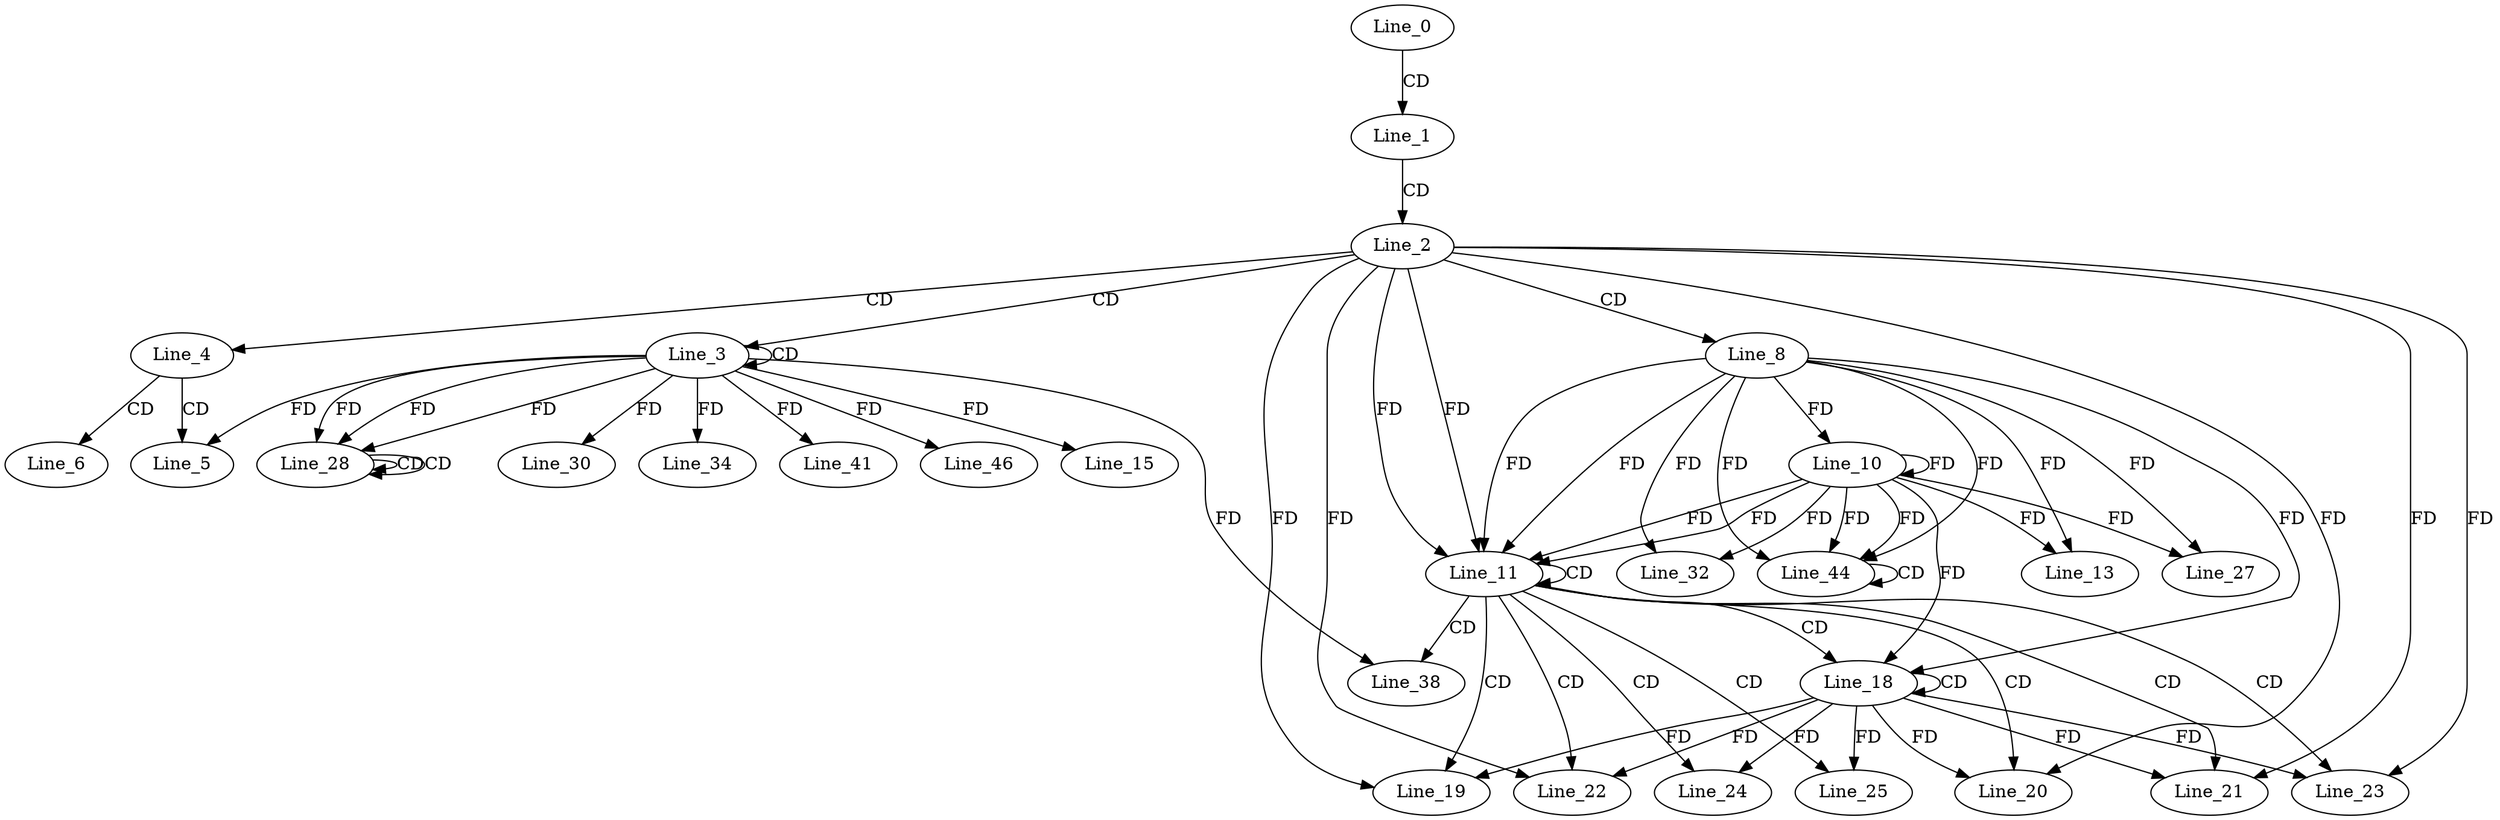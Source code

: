 digraph G {
  Line_0;
  Line_1;
  Line_2;
  Line_3;
  Line_3;
  Line_4;
  Line_5;
  Line_6;
  Line_8;
  Line_10;
  Line_10;
  Line_11;
  Line_11;
  Line_13;
  Line_15;
  Line_18;
  Line_18;
  Line_19;
  Line_20;
  Line_20;
  Line_21;
  Line_22;
  Line_23;
  Line_24;
  Line_25;
  Line_27;
  Line_28;
  Line_28;
  Line_28;
  Line_30;
  Line_32;
  Line_34;
  Line_38;
  Line_41;
  Line_44;
  Line_44;
  Line_46;
  Line_0 -> Line_1 [ label="CD" ];
  Line_1 -> Line_2 [ label="CD" ];
  Line_2 -> Line_3 [ label="CD" ];
  Line_3 -> Line_3 [ label="CD" ];
  Line_2 -> Line_4 [ label="CD" ];
  Line_4 -> Line_5 [ label="CD" ];
  Line_3 -> Line_5 [ label="FD" ];
  Line_4 -> Line_6 [ label="CD" ];
  Line_2 -> Line_8 [ label="CD" ];
  Line_8 -> Line_10 [ label="FD" ];
  Line_10 -> Line_10 [ label="FD" ];
  Line_8 -> Line_11 [ label="FD" ];
  Line_10 -> Line_11 [ label="FD" ];
  Line_2 -> Line_11 [ label="FD" ];
  Line_11 -> Line_11 [ label="CD" ];
  Line_8 -> Line_11 [ label="FD" ];
  Line_10 -> Line_11 [ label="FD" ];
  Line_2 -> Line_11 [ label="FD" ];
  Line_8 -> Line_13 [ label="FD" ];
  Line_10 -> Line_13 [ label="FD" ];
  Line_3 -> Line_15 [ label="FD" ];
  Line_11 -> Line_18 [ label="CD" ];
  Line_18 -> Line_18 [ label="CD" ];
  Line_8 -> Line_18 [ label="FD" ];
  Line_10 -> Line_18 [ label="FD" ];
  Line_11 -> Line_19 [ label="CD" ];
  Line_18 -> Line_19 [ label="FD" ];
  Line_2 -> Line_19 [ label="FD" ];
  Line_11 -> Line_20 [ label="CD" ];
  Line_18 -> Line_20 [ label="FD" ];
  Line_2 -> Line_20 [ label="FD" ];
  Line_11 -> Line_21 [ label="CD" ];
  Line_18 -> Line_21 [ label="FD" ];
  Line_2 -> Line_21 [ label="FD" ];
  Line_11 -> Line_22 [ label="CD" ];
  Line_18 -> Line_22 [ label="FD" ];
  Line_2 -> Line_22 [ label="FD" ];
  Line_11 -> Line_23 [ label="CD" ];
  Line_18 -> Line_23 [ label="FD" ];
  Line_2 -> Line_23 [ label="FD" ];
  Line_11 -> Line_24 [ label="CD" ];
  Line_18 -> Line_24 [ label="FD" ];
  Line_11 -> Line_25 [ label="CD" ];
  Line_18 -> Line_25 [ label="FD" ];
  Line_8 -> Line_27 [ label="FD" ];
  Line_10 -> Line_27 [ label="FD" ];
  Line_3 -> Line_28 [ label="FD" ];
  Line_28 -> Line_28 [ label="CD" ];
  Line_3 -> Line_28 [ label="FD" ];
  Line_28 -> Line_28 [ label="CD" ];
  Line_3 -> Line_28 [ label="FD" ];
  Line_3 -> Line_30 [ label="FD" ];
  Line_8 -> Line_32 [ label="FD" ];
  Line_10 -> Line_32 [ label="FD" ];
  Line_3 -> Line_34 [ label="FD" ];
  Line_11 -> Line_38 [ label="CD" ];
  Line_3 -> Line_38 [ label="FD" ];
  Line_3 -> Line_41 [ label="FD" ];
  Line_8 -> Line_44 [ label="FD" ];
  Line_10 -> Line_44 [ label="FD" ];
  Line_44 -> Line_44 [ label="CD" ];
  Line_8 -> Line_44 [ label="FD" ];
  Line_10 -> Line_44 [ label="FD" ];
  Line_3 -> Line_46 [ label="FD" ];
}

